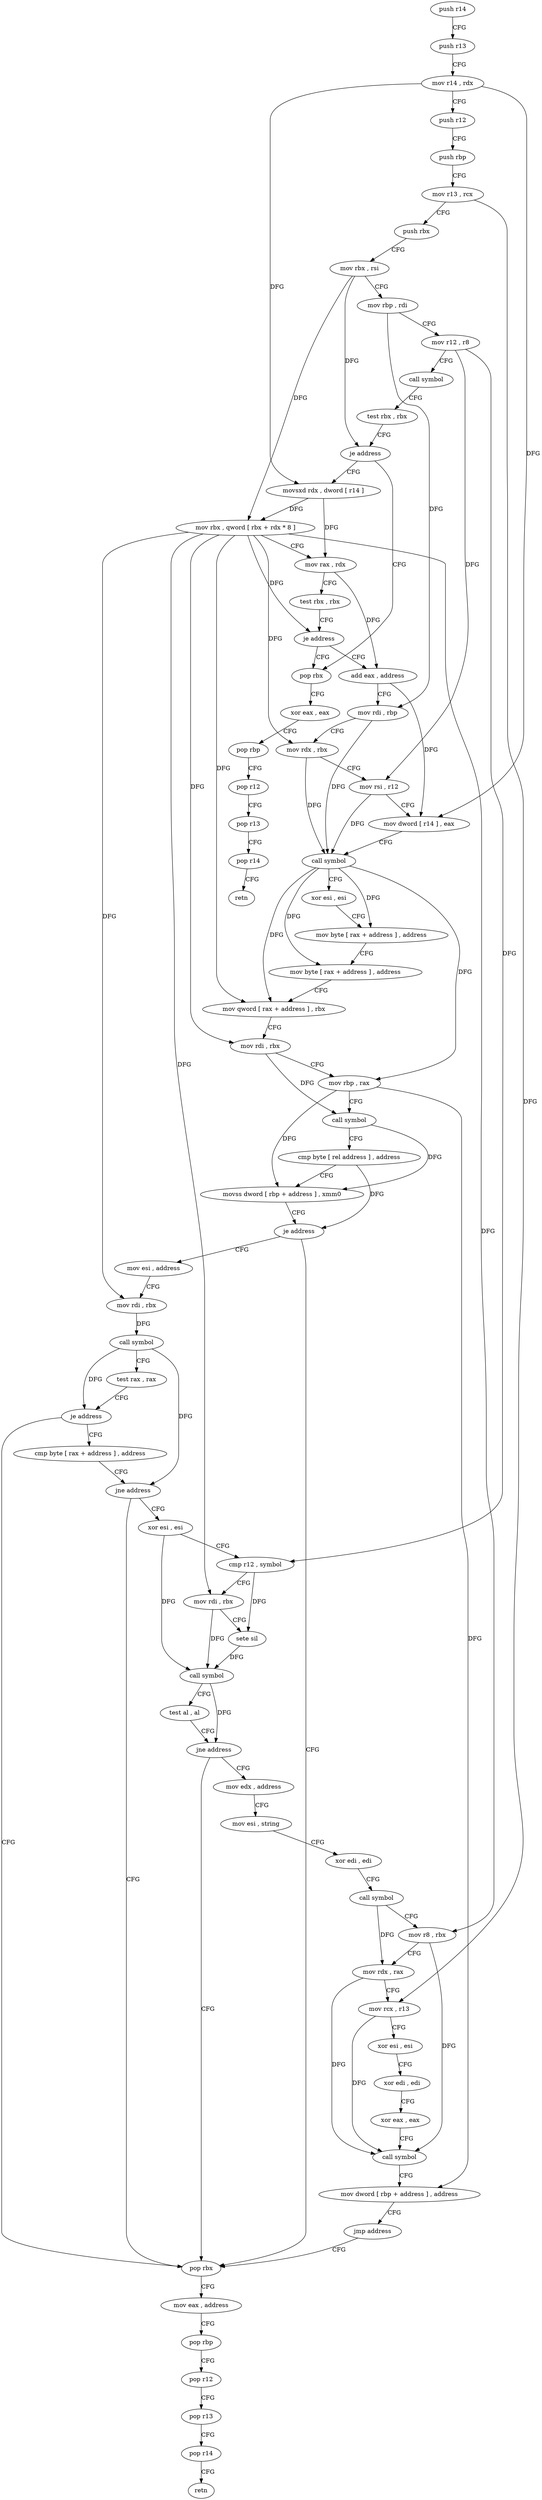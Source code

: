 digraph "func" {
"4253232" [label = "push r14" ]
"4253234" [label = "push r13" ]
"4253236" [label = "mov r14 , rdx" ]
"4253239" [label = "push r12" ]
"4253241" [label = "push rbp" ]
"4253242" [label = "mov r13 , rcx" ]
"4253245" [label = "push rbx" ]
"4253246" [label = "mov rbx , rsi" ]
"4253249" [label = "mov rbp , rdi" ]
"4253252" [label = "mov r12 , r8" ]
"4253255" [label = "call symbol" ]
"4253260" [label = "test rbx , rbx" ]
"4253263" [label = "je address" ]
"4253360" [label = "pop rbx" ]
"4253265" [label = "movsxd rdx , dword [ r14 ]" ]
"4253361" [label = "xor eax , eax" ]
"4253363" [label = "pop rbp" ]
"4253364" [label = "pop r12" ]
"4253366" [label = "pop r13" ]
"4253368" [label = "pop r14" ]
"4253370" [label = "retn" ]
"4253268" [label = "mov rbx , qword [ rbx + rdx * 8 ]" ]
"4253272" [label = "mov rax , rdx" ]
"4253275" [label = "test rbx , rbx" ]
"4253278" [label = "je address" ]
"4253280" [label = "add eax , address" ]
"4253283" [label = "mov rdi , rbp" ]
"4253286" [label = "mov rdx , rbx" ]
"4253289" [label = "mov rsi , r12" ]
"4253292" [label = "mov dword [ r14 ] , eax" ]
"4253295" [label = "call symbol" ]
"4253300" [label = "xor esi , esi" ]
"4253302" [label = "mov byte [ rax + address ] , address" ]
"4253306" [label = "mov byte [ rax + address ] , address" ]
"4253310" [label = "mov qword [ rax + address ] , rbx" ]
"4253314" [label = "mov rdi , rbx" ]
"4253317" [label = "mov rbp , rax" ]
"4253320" [label = "call symbol" ]
"4253325" [label = "cmp byte [ rel address ] , address" ]
"4253332" [label = "movss dword [ rbp + address ] , xmm0" ]
"4253337" [label = "je address" ]
"4253376" [label = "mov esi , address" ]
"4253339" [label = "pop rbx" ]
"4253381" [label = "mov rdi , rbx" ]
"4253384" [label = "call symbol" ]
"4253389" [label = "test rax , rax" ]
"4253392" [label = "je address" ]
"4253394" [label = "cmp byte [ rax + address ] , address" ]
"4253340" [label = "mov eax , address" ]
"4253345" [label = "pop rbp" ]
"4253346" [label = "pop r12" ]
"4253348" [label = "pop r13" ]
"4253350" [label = "pop r14" ]
"4253352" [label = "retn" ]
"4253398" [label = "jne address" ]
"4253400" [label = "xor esi , esi" ]
"4253402" [label = "cmp r12 , symbol" ]
"4253409" [label = "mov rdi , rbx" ]
"4253412" [label = "sete sil" ]
"4253416" [label = "call symbol" ]
"4253421" [label = "test al , al" ]
"4253423" [label = "jne address" ]
"4253425" [label = "mov edx , address" ]
"4253430" [label = "mov esi , string" ]
"4253435" [label = "xor edi , edi" ]
"4253437" [label = "call symbol" ]
"4253442" [label = "mov r8 , rbx" ]
"4253445" [label = "mov rdx , rax" ]
"4253448" [label = "mov rcx , r13" ]
"4253451" [label = "xor esi , esi" ]
"4253453" [label = "xor edi , edi" ]
"4253455" [label = "xor eax , eax" ]
"4253457" [label = "call symbol" ]
"4253462" [label = "mov dword [ rbp + address ] , address" ]
"4253469" [label = "jmp address" ]
"4253232" -> "4253234" [ label = "CFG" ]
"4253234" -> "4253236" [ label = "CFG" ]
"4253236" -> "4253239" [ label = "CFG" ]
"4253236" -> "4253265" [ label = "DFG" ]
"4253236" -> "4253292" [ label = "DFG" ]
"4253239" -> "4253241" [ label = "CFG" ]
"4253241" -> "4253242" [ label = "CFG" ]
"4253242" -> "4253245" [ label = "CFG" ]
"4253242" -> "4253448" [ label = "DFG" ]
"4253245" -> "4253246" [ label = "CFG" ]
"4253246" -> "4253249" [ label = "CFG" ]
"4253246" -> "4253263" [ label = "DFG" ]
"4253246" -> "4253268" [ label = "DFG" ]
"4253249" -> "4253252" [ label = "CFG" ]
"4253249" -> "4253283" [ label = "DFG" ]
"4253252" -> "4253255" [ label = "CFG" ]
"4253252" -> "4253289" [ label = "DFG" ]
"4253252" -> "4253402" [ label = "DFG" ]
"4253255" -> "4253260" [ label = "CFG" ]
"4253260" -> "4253263" [ label = "CFG" ]
"4253263" -> "4253360" [ label = "CFG" ]
"4253263" -> "4253265" [ label = "CFG" ]
"4253360" -> "4253361" [ label = "CFG" ]
"4253265" -> "4253268" [ label = "DFG" ]
"4253265" -> "4253272" [ label = "DFG" ]
"4253361" -> "4253363" [ label = "CFG" ]
"4253363" -> "4253364" [ label = "CFG" ]
"4253364" -> "4253366" [ label = "CFG" ]
"4253366" -> "4253368" [ label = "CFG" ]
"4253368" -> "4253370" [ label = "CFG" ]
"4253268" -> "4253272" [ label = "CFG" ]
"4253268" -> "4253278" [ label = "DFG" ]
"4253268" -> "4253286" [ label = "DFG" ]
"4253268" -> "4253310" [ label = "DFG" ]
"4253268" -> "4253314" [ label = "DFG" ]
"4253268" -> "4253381" [ label = "DFG" ]
"4253268" -> "4253409" [ label = "DFG" ]
"4253268" -> "4253442" [ label = "DFG" ]
"4253272" -> "4253275" [ label = "CFG" ]
"4253272" -> "4253280" [ label = "DFG" ]
"4253275" -> "4253278" [ label = "CFG" ]
"4253278" -> "4253360" [ label = "CFG" ]
"4253278" -> "4253280" [ label = "CFG" ]
"4253280" -> "4253283" [ label = "CFG" ]
"4253280" -> "4253292" [ label = "DFG" ]
"4253283" -> "4253286" [ label = "CFG" ]
"4253283" -> "4253295" [ label = "DFG" ]
"4253286" -> "4253289" [ label = "CFG" ]
"4253286" -> "4253295" [ label = "DFG" ]
"4253289" -> "4253292" [ label = "CFG" ]
"4253289" -> "4253295" [ label = "DFG" ]
"4253292" -> "4253295" [ label = "CFG" ]
"4253295" -> "4253300" [ label = "CFG" ]
"4253295" -> "4253302" [ label = "DFG" ]
"4253295" -> "4253306" [ label = "DFG" ]
"4253295" -> "4253310" [ label = "DFG" ]
"4253295" -> "4253317" [ label = "DFG" ]
"4253300" -> "4253302" [ label = "CFG" ]
"4253302" -> "4253306" [ label = "CFG" ]
"4253306" -> "4253310" [ label = "CFG" ]
"4253310" -> "4253314" [ label = "CFG" ]
"4253314" -> "4253317" [ label = "CFG" ]
"4253314" -> "4253320" [ label = "DFG" ]
"4253317" -> "4253320" [ label = "CFG" ]
"4253317" -> "4253332" [ label = "DFG" ]
"4253317" -> "4253462" [ label = "DFG" ]
"4253320" -> "4253325" [ label = "CFG" ]
"4253320" -> "4253332" [ label = "DFG" ]
"4253325" -> "4253332" [ label = "CFG" ]
"4253325" -> "4253337" [ label = "DFG" ]
"4253332" -> "4253337" [ label = "CFG" ]
"4253337" -> "4253376" [ label = "CFG" ]
"4253337" -> "4253339" [ label = "CFG" ]
"4253376" -> "4253381" [ label = "CFG" ]
"4253339" -> "4253340" [ label = "CFG" ]
"4253381" -> "4253384" [ label = "DFG" ]
"4253384" -> "4253389" [ label = "CFG" ]
"4253384" -> "4253392" [ label = "DFG" ]
"4253384" -> "4253398" [ label = "DFG" ]
"4253389" -> "4253392" [ label = "CFG" ]
"4253392" -> "4253339" [ label = "CFG" ]
"4253392" -> "4253394" [ label = "CFG" ]
"4253394" -> "4253398" [ label = "CFG" ]
"4253340" -> "4253345" [ label = "CFG" ]
"4253345" -> "4253346" [ label = "CFG" ]
"4253346" -> "4253348" [ label = "CFG" ]
"4253348" -> "4253350" [ label = "CFG" ]
"4253350" -> "4253352" [ label = "CFG" ]
"4253398" -> "4253339" [ label = "CFG" ]
"4253398" -> "4253400" [ label = "CFG" ]
"4253400" -> "4253402" [ label = "CFG" ]
"4253400" -> "4253416" [ label = "DFG" ]
"4253402" -> "4253409" [ label = "CFG" ]
"4253402" -> "4253412" [ label = "DFG" ]
"4253409" -> "4253412" [ label = "CFG" ]
"4253409" -> "4253416" [ label = "DFG" ]
"4253412" -> "4253416" [ label = "DFG" ]
"4253416" -> "4253421" [ label = "CFG" ]
"4253416" -> "4253423" [ label = "DFG" ]
"4253421" -> "4253423" [ label = "CFG" ]
"4253423" -> "4253339" [ label = "CFG" ]
"4253423" -> "4253425" [ label = "CFG" ]
"4253425" -> "4253430" [ label = "CFG" ]
"4253430" -> "4253435" [ label = "CFG" ]
"4253435" -> "4253437" [ label = "CFG" ]
"4253437" -> "4253442" [ label = "CFG" ]
"4253437" -> "4253445" [ label = "DFG" ]
"4253442" -> "4253445" [ label = "CFG" ]
"4253442" -> "4253457" [ label = "DFG" ]
"4253445" -> "4253448" [ label = "CFG" ]
"4253445" -> "4253457" [ label = "DFG" ]
"4253448" -> "4253451" [ label = "CFG" ]
"4253448" -> "4253457" [ label = "DFG" ]
"4253451" -> "4253453" [ label = "CFG" ]
"4253453" -> "4253455" [ label = "CFG" ]
"4253455" -> "4253457" [ label = "CFG" ]
"4253457" -> "4253462" [ label = "CFG" ]
"4253462" -> "4253469" [ label = "CFG" ]
"4253469" -> "4253339" [ label = "CFG" ]
}
